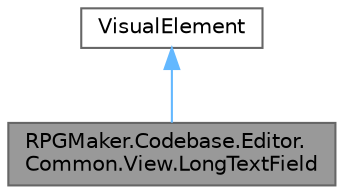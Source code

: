 digraph "RPGMaker.Codebase.Editor.Common.View.LongTextField"
{
 // LATEX_PDF_SIZE
  bgcolor="transparent";
  edge [fontname=Helvetica,fontsize=10,labelfontname=Helvetica,labelfontsize=10];
  node [fontname=Helvetica,fontsize=10,shape=box,height=0.2,width=0.4];
  Node1 [id="Node000001",label="RPGMaker.Codebase.Editor.\lCommon.View.LongTextField",height=0.2,width=0.4,color="gray40", fillcolor="grey60", style="filled", fontcolor="black",tooltip="長いテキストに対応したTextField。 但し、長いテキストの場合に複数のTextFieldで分割表示するだけのもの。"];
  Node2 -> Node1 [id="edge1_Node000001_Node000002",dir="back",color="steelblue1",style="solid",tooltip=" "];
  Node2 [id="Node000002",label="VisualElement",height=0.2,width=0.4,color="gray40", fillcolor="white", style="filled",tooltip=" "];
}
